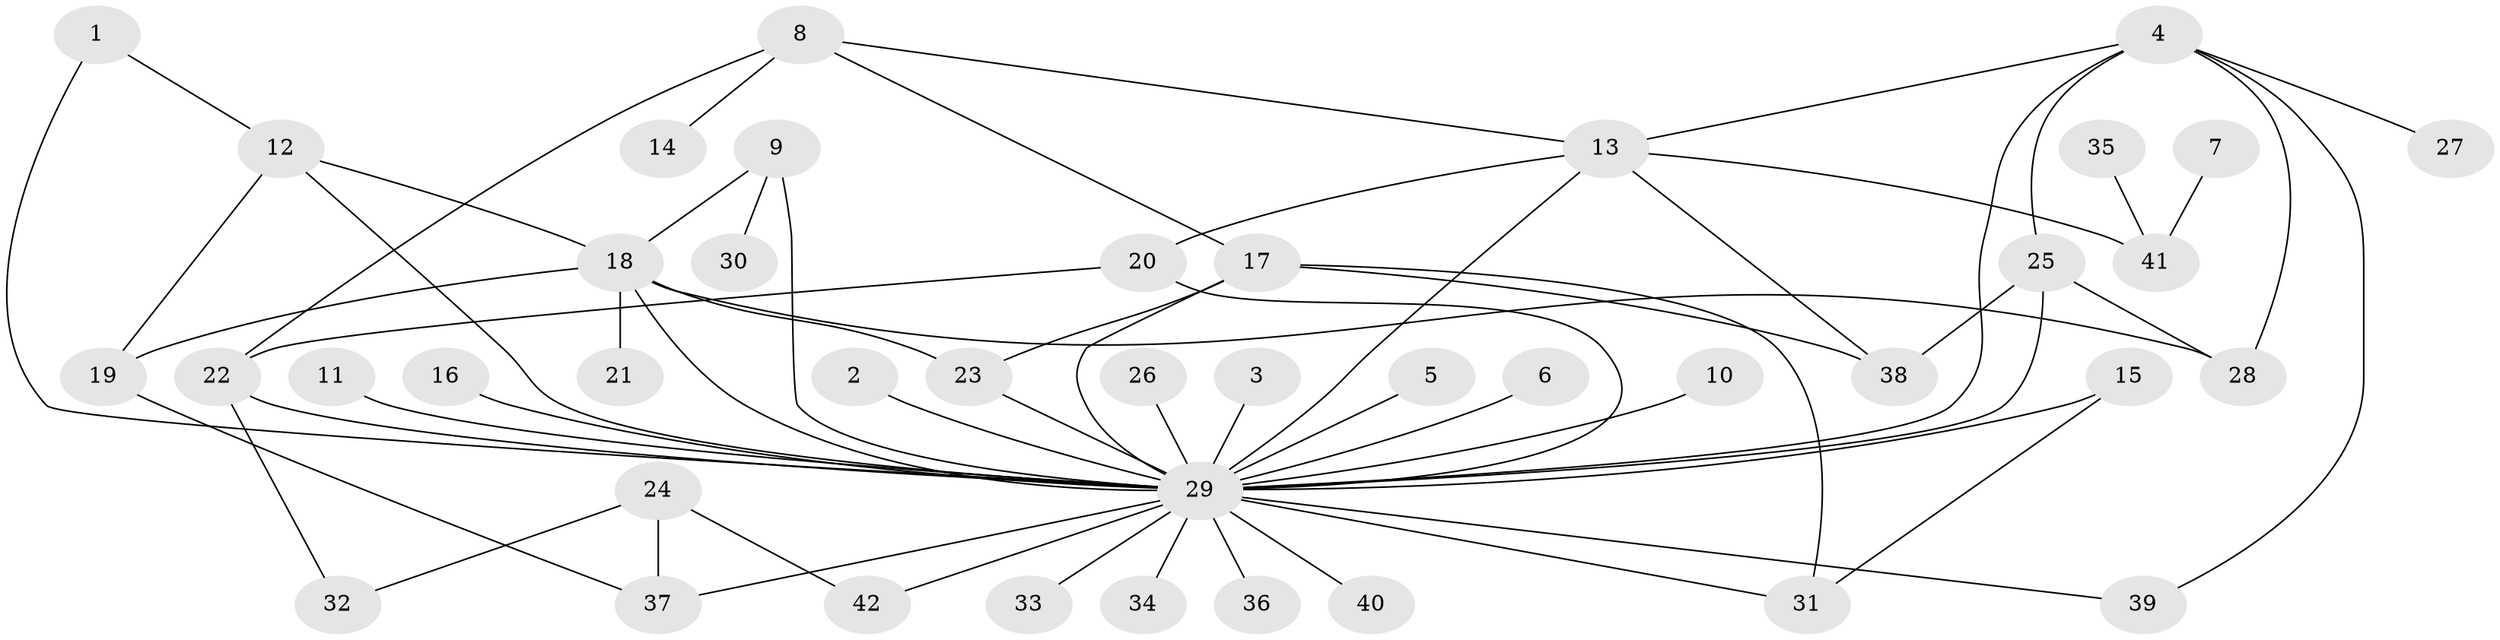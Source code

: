 // original degree distribution, {34: 0.012048192771084338, 9: 0.012048192771084338, 8: 0.012048192771084338, 1: 0.5180722891566265, 4: 0.0963855421686747, 2: 0.1686746987951807, 7: 0.024096385542168676, 3: 0.10843373493975904, 5: 0.03614457831325301, 6: 0.012048192771084338}
// Generated by graph-tools (version 1.1) at 2025/36/03/04/25 23:36:44]
// undirected, 42 vertices, 63 edges
graph export_dot {
  node [color=gray90,style=filled];
  1;
  2;
  3;
  4;
  5;
  6;
  7;
  8;
  9;
  10;
  11;
  12;
  13;
  14;
  15;
  16;
  17;
  18;
  19;
  20;
  21;
  22;
  23;
  24;
  25;
  26;
  27;
  28;
  29;
  30;
  31;
  32;
  33;
  34;
  35;
  36;
  37;
  38;
  39;
  40;
  41;
  42;
  1 -- 12 [weight=1.0];
  1 -- 29 [weight=1.0];
  2 -- 29 [weight=1.0];
  3 -- 29 [weight=1.0];
  4 -- 13 [weight=1.0];
  4 -- 25 [weight=1.0];
  4 -- 27 [weight=1.0];
  4 -- 28 [weight=1.0];
  4 -- 29 [weight=1.0];
  4 -- 39 [weight=1.0];
  5 -- 29 [weight=1.0];
  6 -- 29 [weight=1.0];
  7 -- 41 [weight=1.0];
  8 -- 13 [weight=1.0];
  8 -- 14 [weight=1.0];
  8 -- 17 [weight=1.0];
  8 -- 22 [weight=1.0];
  9 -- 18 [weight=1.0];
  9 -- 29 [weight=1.0];
  9 -- 30 [weight=1.0];
  10 -- 29 [weight=1.0];
  11 -- 29 [weight=1.0];
  12 -- 18 [weight=1.0];
  12 -- 19 [weight=1.0];
  12 -- 29 [weight=1.0];
  13 -- 20 [weight=1.0];
  13 -- 29 [weight=1.0];
  13 -- 38 [weight=1.0];
  13 -- 41 [weight=1.0];
  15 -- 29 [weight=1.0];
  15 -- 31 [weight=1.0];
  16 -- 29 [weight=1.0];
  17 -- 23 [weight=1.0];
  17 -- 29 [weight=1.0];
  17 -- 31 [weight=1.0];
  17 -- 38 [weight=1.0];
  18 -- 19 [weight=1.0];
  18 -- 21 [weight=1.0];
  18 -- 23 [weight=1.0];
  18 -- 28 [weight=1.0];
  18 -- 29 [weight=1.0];
  19 -- 37 [weight=1.0];
  20 -- 22 [weight=1.0];
  20 -- 29 [weight=2.0];
  22 -- 29 [weight=1.0];
  22 -- 32 [weight=1.0];
  23 -- 29 [weight=1.0];
  24 -- 32 [weight=1.0];
  24 -- 37 [weight=1.0];
  24 -- 42 [weight=1.0];
  25 -- 28 [weight=1.0];
  25 -- 29 [weight=2.0];
  25 -- 38 [weight=1.0];
  26 -- 29 [weight=1.0];
  29 -- 31 [weight=1.0];
  29 -- 33 [weight=1.0];
  29 -- 34 [weight=1.0];
  29 -- 36 [weight=1.0];
  29 -- 37 [weight=1.0];
  29 -- 39 [weight=1.0];
  29 -- 40 [weight=1.0];
  29 -- 42 [weight=1.0];
  35 -- 41 [weight=1.0];
}
